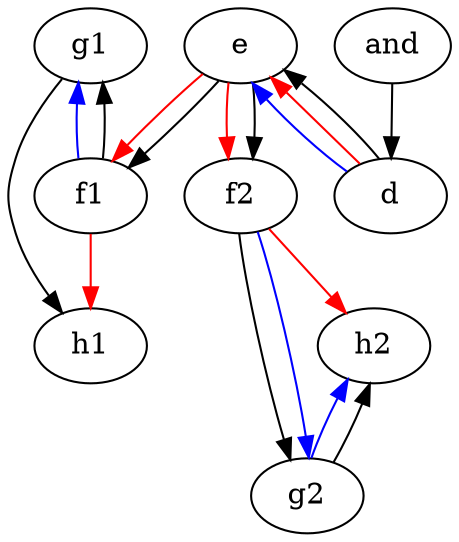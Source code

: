 digraph {
// dot2tex --debug -ftikz -tverbatim --template AND_net_template.tex --autosize AND_net_expr.dot > AND_net_expr.tex && pdflatex AND_net_expr.tex && pdf2svg AND_net_expr.pdf AND_net_expr.svg

h1 [texlbl="\proof{\rl{\Sigma_{FR}}\ia{\vdash \B }}"]
g1 [texlbl="\proof{\ix{\vdash \B }\rl{!w}\ib{!\B \vdash \B }}"]
f1 [texlbl="\proof{\ix{!\B \vdash \B }\rl{\Pi_R}\ib{\vdash !\B \to \B }}"]
h2 [texlbl="\proof{\rl{\I}\ia{\B \vdash \B }}"]
g2 [texlbl="\proof{\ix{\B^0 \vdash \B^0 }\rl{!d}\ib{!\B^0 \vdash \B^0 }}"]
f2 [texlbl="\proof{\ix{!\B \vdash \B }\rl{\Pi_R}\ib{\vdash !\B \to \B }}"]
e [texlbl="\proof{\ix{\vdash !\B \to \B }\ix{\vdash !\B \to \B }\rl{\Sigma_L}\ic{\B \vdash !\B \to \B }}"]
d [texlbl="\proof{\ix{\B \vdash !\B \to \B }\rl{\Pi_R}\ib{\vdash \B \to !\B \to \B }}"]
and [texlbl="\proof{\ix{\vdash \B \to !\B \to \B }\rl{\text{Assign}}\ib{\text{and} = }}"]

edge [weight=5]
g1 -> f1 [color="blue",dir=back]
f1 -> h1 [color="red"]
h2 -> g2 [color="blue",dir=back]
g2 -> f2 [color="blue",dir=back]
f2 -> h2 /* h2r */ [color="red"]
e -> f1 [color="red"]
e -> f2 [color="red"]
e -> d [color="blue",dir=back]
d -> e /* f */ [color="red"]

edge [weight=1]
g1 -> h1
f1 -> g1
g2 -> h2
f2 -> g2
e -> f1
e -> f2
d -> e
and -> d
}
